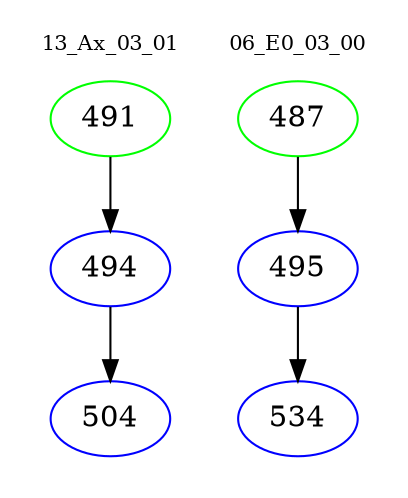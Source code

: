 digraph{
subgraph cluster_0 {
color = white
label = "13_Ax_03_01";
fontsize=10;
T0_491 [label="491", color="green"]
T0_491 -> T0_494 [color="black"]
T0_494 [label="494", color="blue"]
T0_494 -> T0_504 [color="black"]
T0_504 [label="504", color="blue"]
}
subgraph cluster_1 {
color = white
label = "06_E0_03_00";
fontsize=10;
T1_487 [label="487", color="green"]
T1_487 -> T1_495 [color="black"]
T1_495 [label="495", color="blue"]
T1_495 -> T1_534 [color="black"]
T1_534 [label="534", color="blue"]
}
}
